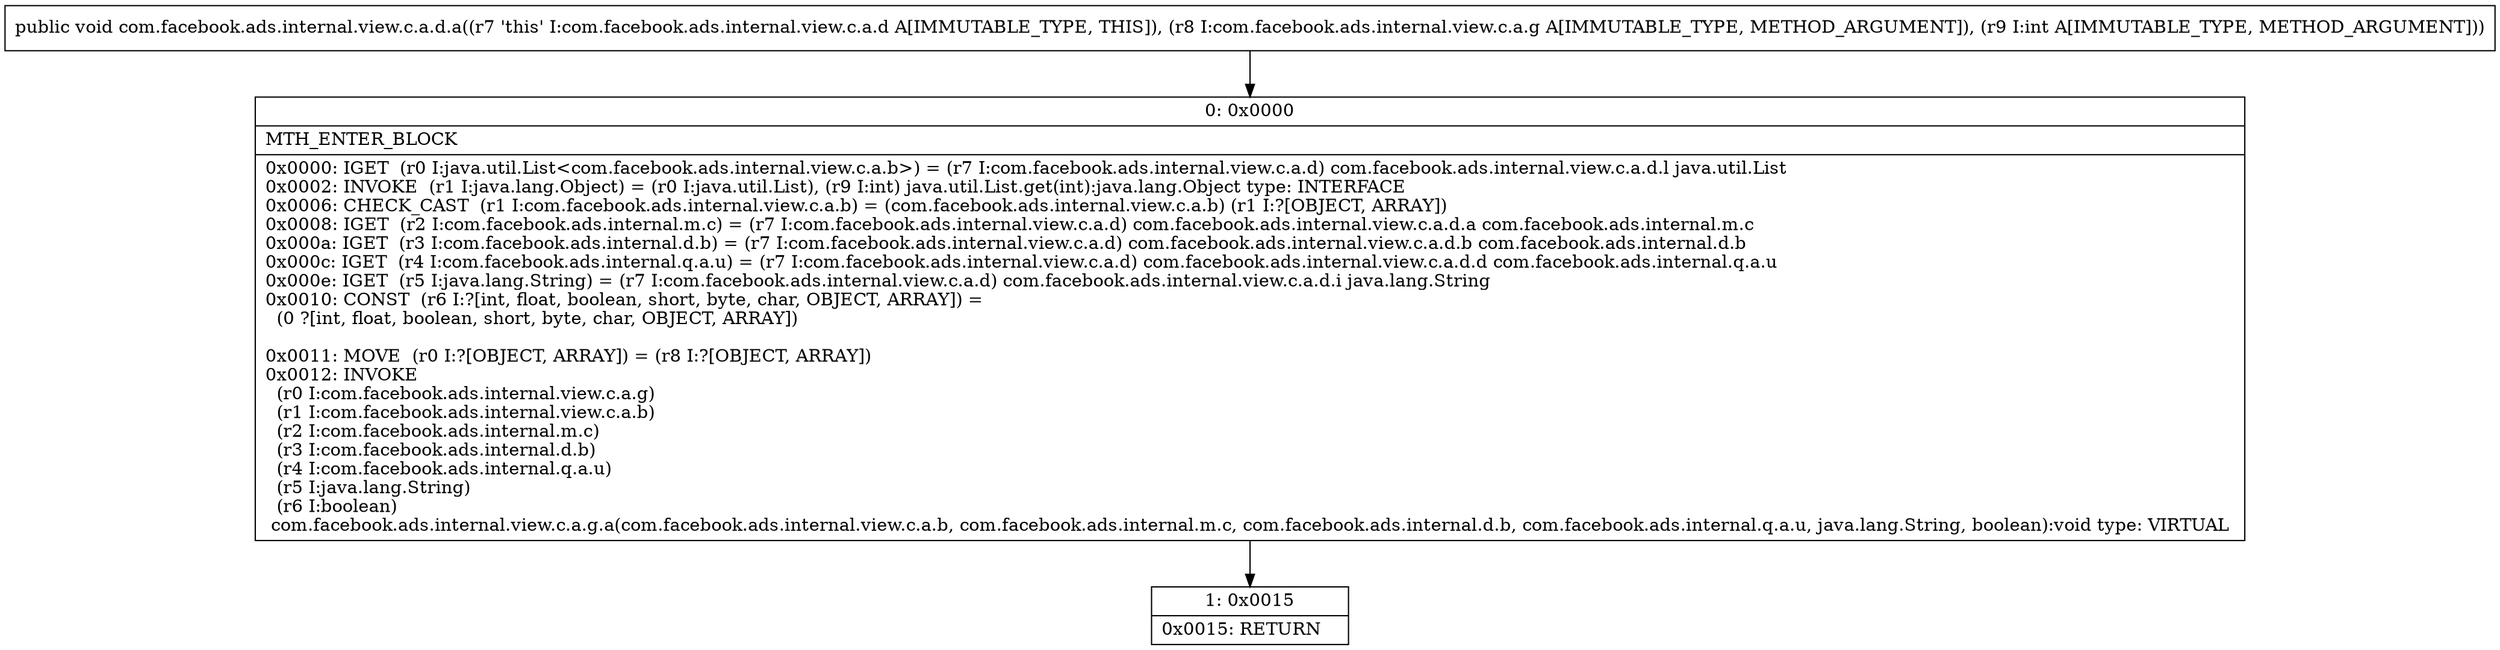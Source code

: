 digraph "CFG forcom.facebook.ads.internal.view.c.a.d.a(Lcom\/facebook\/ads\/internal\/view\/c\/a\/g;I)V" {
Node_0 [shape=record,label="{0\:\ 0x0000|MTH_ENTER_BLOCK\l|0x0000: IGET  (r0 I:java.util.List\<com.facebook.ads.internal.view.c.a.b\>) = (r7 I:com.facebook.ads.internal.view.c.a.d) com.facebook.ads.internal.view.c.a.d.l java.util.List \l0x0002: INVOKE  (r1 I:java.lang.Object) = (r0 I:java.util.List), (r9 I:int) java.util.List.get(int):java.lang.Object type: INTERFACE \l0x0006: CHECK_CAST  (r1 I:com.facebook.ads.internal.view.c.a.b) = (com.facebook.ads.internal.view.c.a.b) (r1 I:?[OBJECT, ARRAY]) \l0x0008: IGET  (r2 I:com.facebook.ads.internal.m.c) = (r7 I:com.facebook.ads.internal.view.c.a.d) com.facebook.ads.internal.view.c.a.d.a com.facebook.ads.internal.m.c \l0x000a: IGET  (r3 I:com.facebook.ads.internal.d.b) = (r7 I:com.facebook.ads.internal.view.c.a.d) com.facebook.ads.internal.view.c.a.d.b com.facebook.ads.internal.d.b \l0x000c: IGET  (r4 I:com.facebook.ads.internal.q.a.u) = (r7 I:com.facebook.ads.internal.view.c.a.d) com.facebook.ads.internal.view.c.a.d.d com.facebook.ads.internal.q.a.u \l0x000e: IGET  (r5 I:java.lang.String) = (r7 I:com.facebook.ads.internal.view.c.a.d) com.facebook.ads.internal.view.c.a.d.i java.lang.String \l0x0010: CONST  (r6 I:?[int, float, boolean, short, byte, char, OBJECT, ARRAY]) = \l  (0 ?[int, float, boolean, short, byte, char, OBJECT, ARRAY])\l \l0x0011: MOVE  (r0 I:?[OBJECT, ARRAY]) = (r8 I:?[OBJECT, ARRAY]) \l0x0012: INVOKE  \l  (r0 I:com.facebook.ads.internal.view.c.a.g)\l  (r1 I:com.facebook.ads.internal.view.c.a.b)\l  (r2 I:com.facebook.ads.internal.m.c)\l  (r3 I:com.facebook.ads.internal.d.b)\l  (r4 I:com.facebook.ads.internal.q.a.u)\l  (r5 I:java.lang.String)\l  (r6 I:boolean)\l com.facebook.ads.internal.view.c.a.g.a(com.facebook.ads.internal.view.c.a.b, com.facebook.ads.internal.m.c, com.facebook.ads.internal.d.b, com.facebook.ads.internal.q.a.u, java.lang.String, boolean):void type: VIRTUAL \l}"];
Node_1 [shape=record,label="{1\:\ 0x0015|0x0015: RETURN   \l}"];
MethodNode[shape=record,label="{public void com.facebook.ads.internal.view.c.a.d.a((r7 'this' I:com.facebook.ads.internal.view.c.a.d A[IMMUTABLE_TYPE, THIS]), (r8 I:com.facebook.ads.internal.view.c.a.g A[IMMUTABLE_TYPE, METHOD_ARGUMENT]), (r9 I:int A[IMMUTABLE_TYPE, METHOD_ARGUMENT])) }"];
MethodNode -> Node_0;
Node_0 -> Node_1;
}

